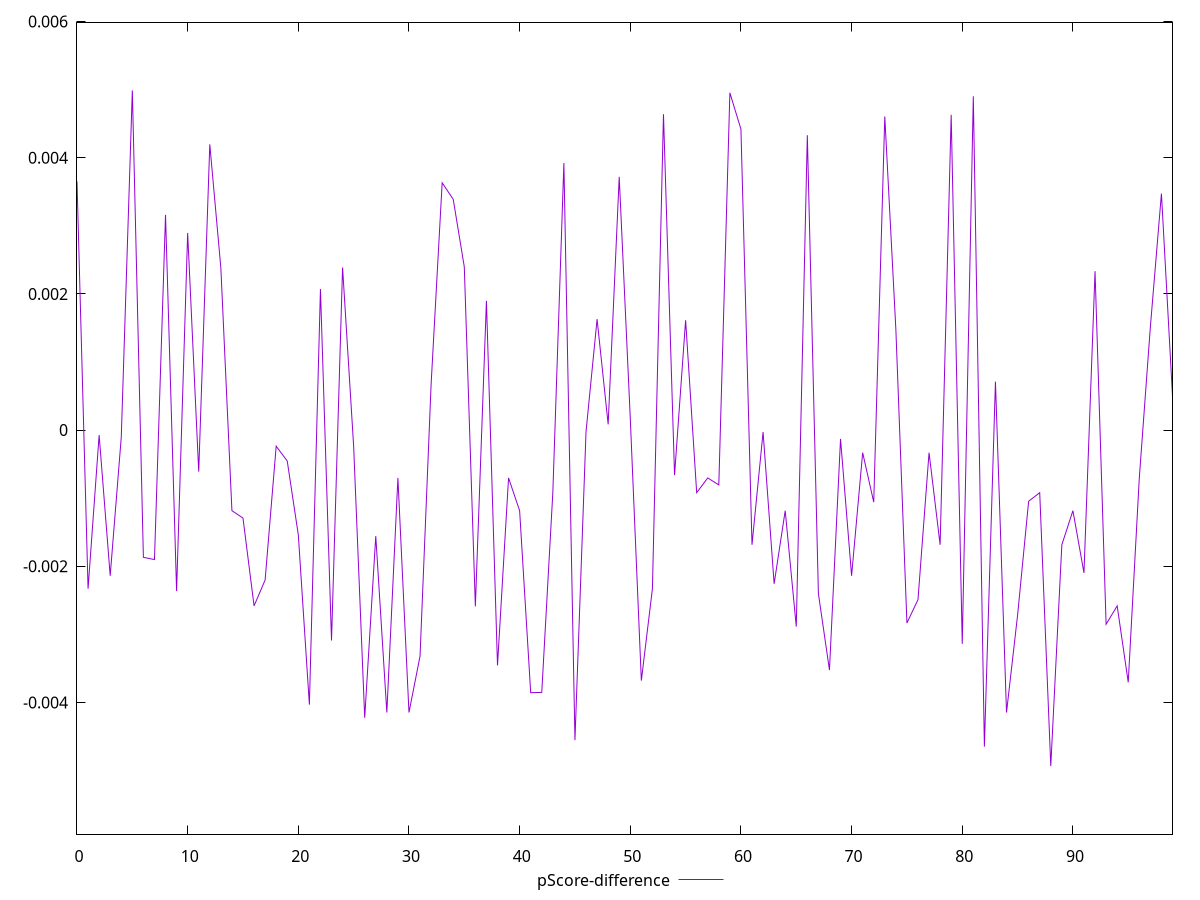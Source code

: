 reset

$pScoreDifference <<EOF
0 0.0036514899960884504
1 -0.0023291267961979
2 -0.0000729767335838627
3 -0.002138606504146639
4 -0.00010485817850335553
5 0.004987242767658051
6 -0.001867980582057607
7 -0.00190081836210158
8 0.0031598908735688998
9 -0.0023627377061293166
10 0.002894739223085918
11 -0.0006100993525144371
12 0.004195249530410736
13 0.002380450947402357
14 -0.001183160487339352
15 -0.0012915453763413902
16 -0.0025803692099417574
17 -0.0022013525607686643
18 -0.0002363329906927003
19 -0.0004541062101750537
20 -0.0015378233871026596
21 -0.004031157264336865
22 0.0020707930803336525
23 -0.003088806704452487
24 0.00238662279515762
25 -0.0002363329906927003
26 -0.004223807377222158
27 -0.0015558453569847197
28 -0.004145744743268787
29 -0.000702286973820021
30 -0.004145744743268787
31 -0.0033192884265957068
32 0.0006702504399166594
33 0.0036309142816222384
34 0.003387948285426887
35 0.0023962809345969456
36 -0.002586784576245088
37 0.0018977351812071164
38 -0.0034543809901721456
39 -0.000702286973820021
40 -0.001183160487339352
41 -0.003855091201796973
42 -0.0038509806357236165
43 -0.0009187501882677029
44 0.00392054984146257
45 -0.00455188164558859
46 -0.000024587763103545157
47 0.0016291251967234244
48 0.00008452563145477932
49 0.0037182073683034167
50 0.0001706714116187502
51 -0.003677763994894695
52 -0.0023291267961979
53 0.0046375893622611075
54 -0.0006611084064732375
55 0.0016129998125795162
56 -0.0009187501882677029
57 -0.000702286973820021
58 -0.000804916819314494
59 0.004951707034809072
60 0.004417593351822013
61 -0.0016837637050646226
62 -0.00002804871814410248
63 -0.0022562564737088446
64 -0.001183160487339352
65 -0.002884998504946057
66 0.0043297079605472966
67 -0.002400361757360997
68 -0.003522704316673342
69 -0.00012966023704308327
70 -0.0021386065041469164
71 -0.0003312735298882652
72 -0.0010573590932827226
73 0.004604609185593151
74 0.0014796308990092655
75 -0.0028323062394553337
76 -0.002489098497537017
77 -0.0003312735298882652
78 -0.0016837637050646226
79 0.00462889644965573
80 -0.003138121024685109
81 0.004901125918596816
82 -0.0046470199968394015
83 0.0007106198420188115
84 -0.004145744743268787
85 -0.002718703151478912
86 -0.0010445663176162912
87 -0.0009187501882677029
88 -0.004931822957321863
89 -0.0016837637050646226
90 -0.001183160487339352
91 -0.0020965128396646104
92 0.0023334677889509936
93 -0.0028510924889659783
94 -0.0025803692099417574
95 -0.0037029344418266687
96 -0.000702286973820021
97 0.0015149551161235016
98 0.003473001986902608
99 0.0005007568574610169
EOF

set key outside below
set xrange [0:99]
set yrange [-0.005931822957321863:0.005987242767658051]
set trange [-0.005931822957321863:0.005987242767658051]
set terminal svg size 640, 500 enhanced background rgb 'white'
set output "reports/report_00028_2021-02-24T12-49-42.674Z/max-potential-fid/samples/agenda/pScore-difference/values.svg"

plot $pScoreDifference title "pScore-difference" with line

reset
